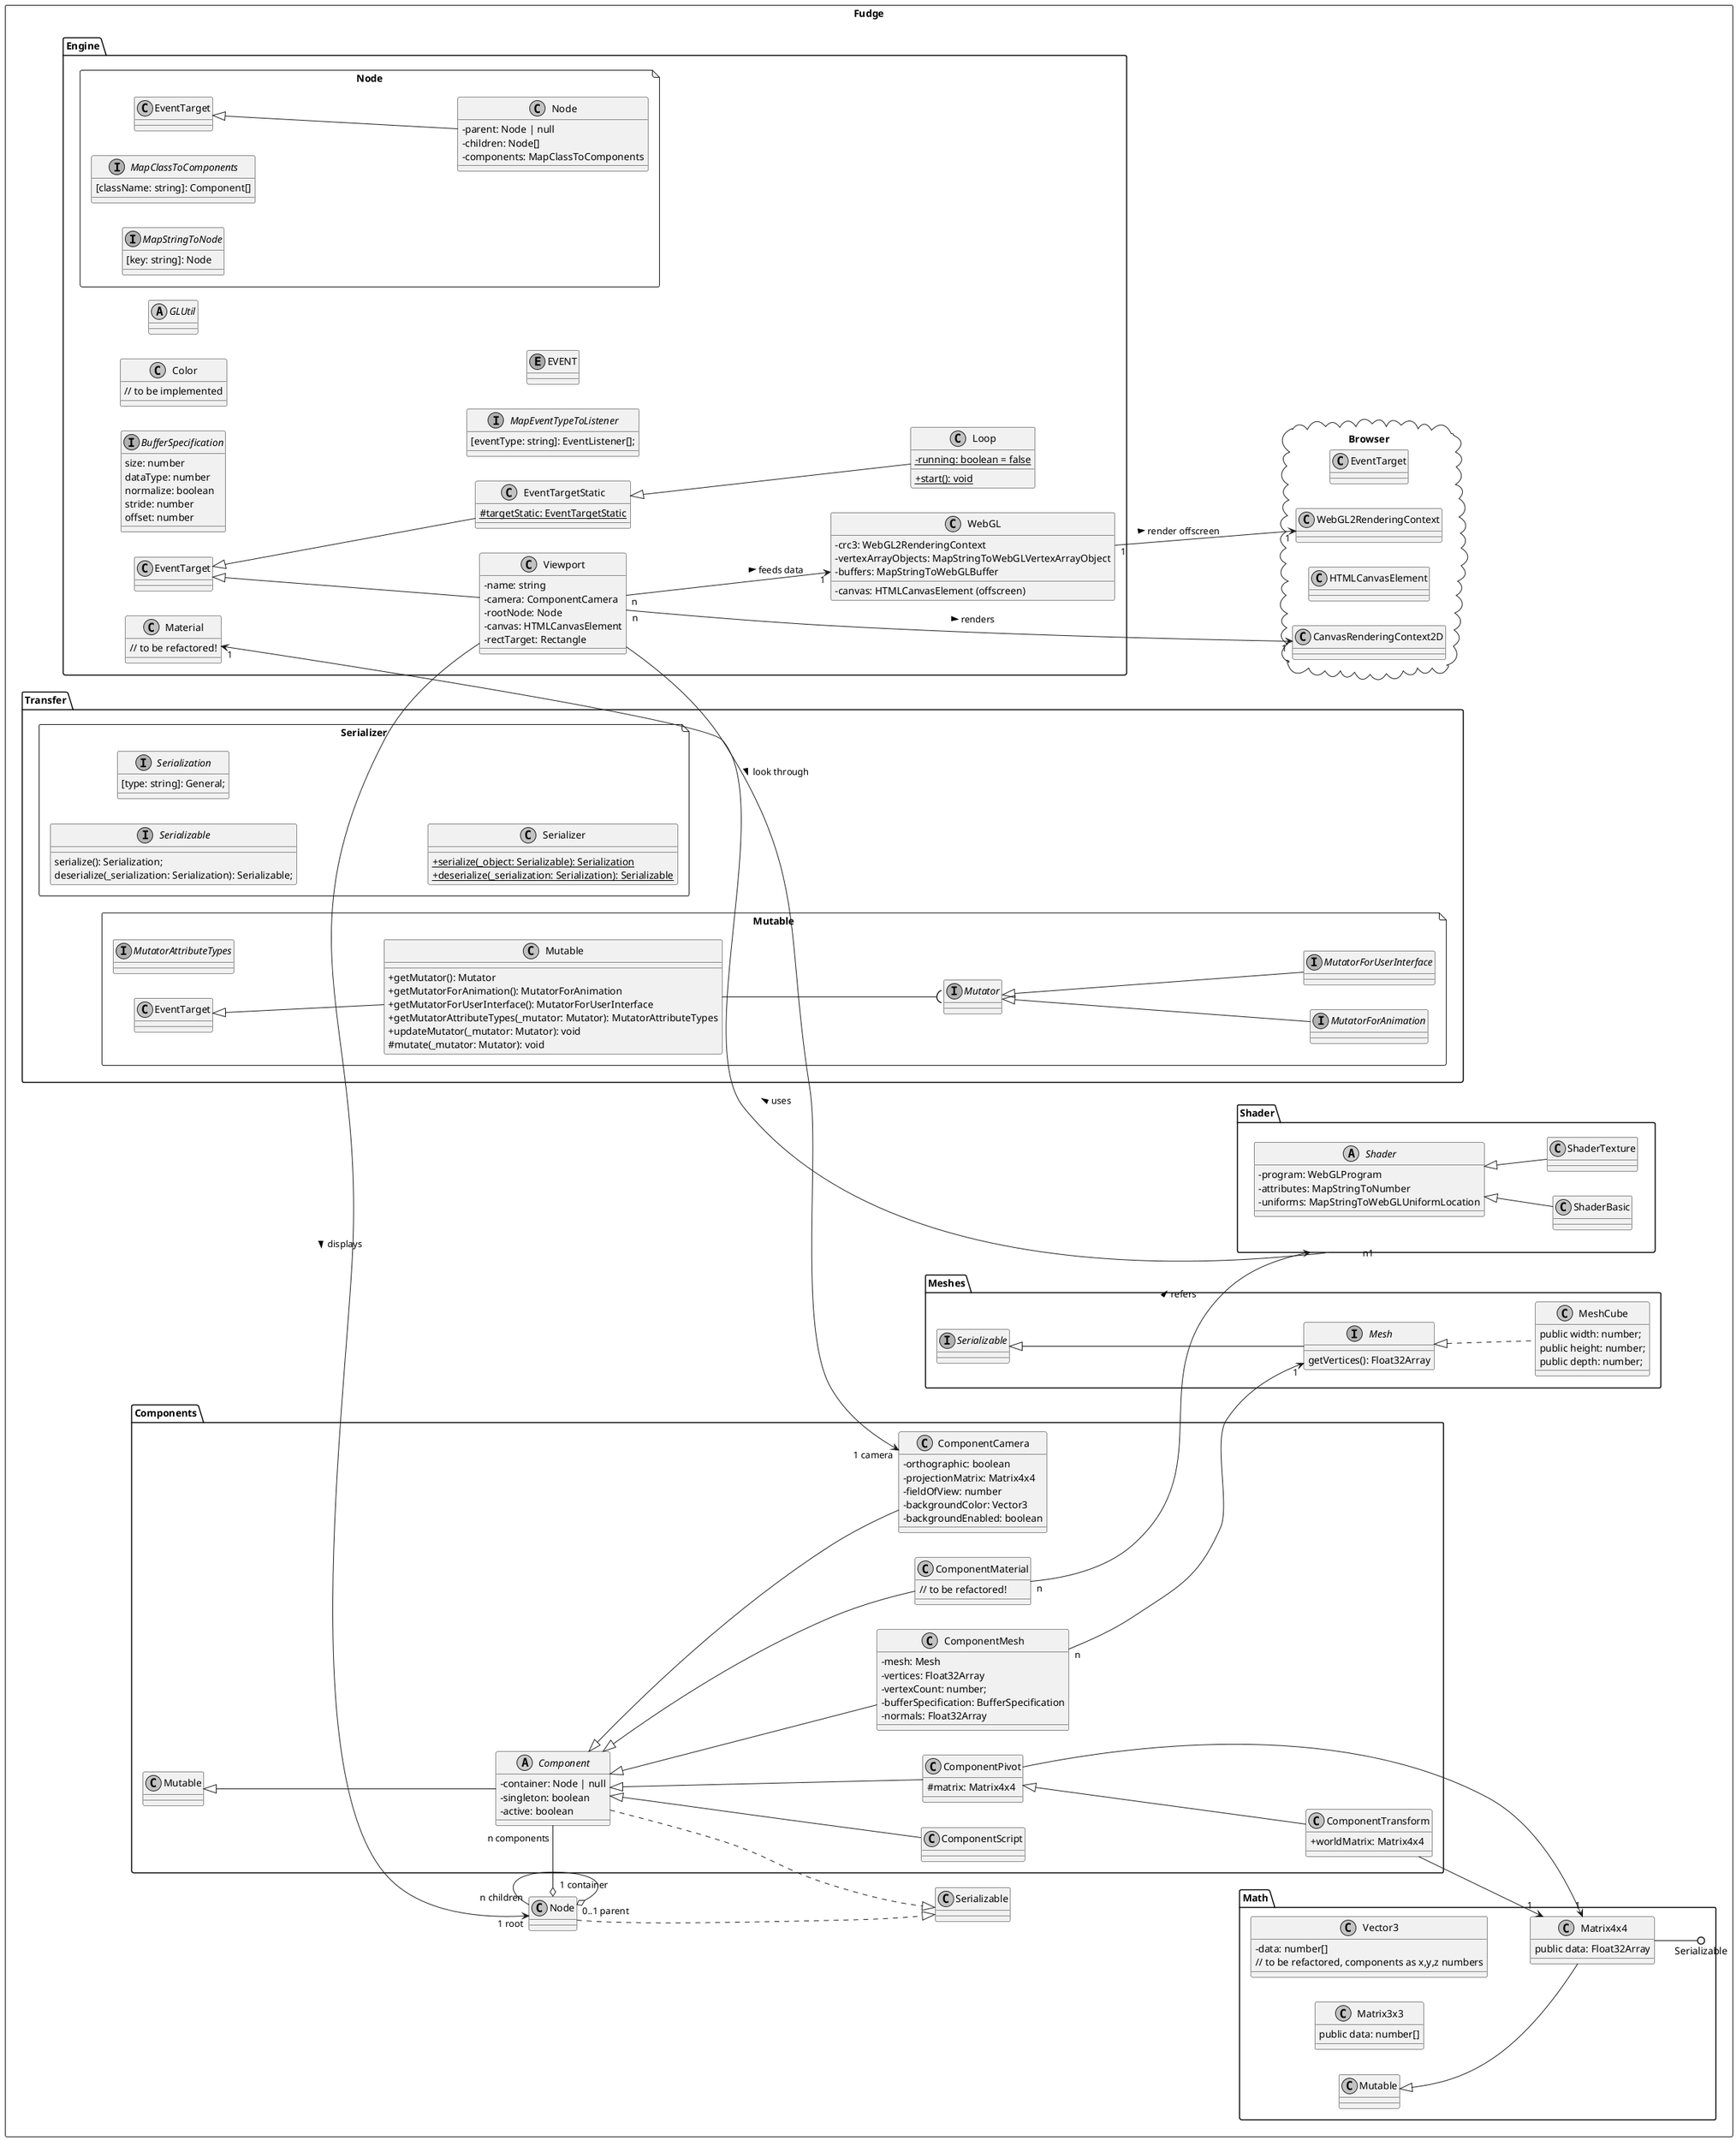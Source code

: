 @startuml FUDGE-Core
skinparam monochrome true
skinparam componentStyle uml2
skinparam classAttributeIconSize 0
skinparam shadowing false
skinparam handwritten false

'page 2x2
left to right direction

package Fudge <<Rectangle>>{
    ' gl2: WebGL2RenderingContext
    package "Browser" <<Cloud>> {
        class EventTarget
        class WebGL2RenderingContext
        class HTMLCanvasElement
        class CanvasRenderingContext2D
    }

    package "Engine" <<Folder>> {
        file "Node" {
            class Node extends EventTarget {
                - parent: Node | null
                - children: Node[]
                - components: MapClassToComponents
            }
            interface MapClassToComponents{
                [className: string]: Component[]
            }
            interface MapStringToNode {
                [key: string]: Node
            }
        }

        interface BufferSpecification {
            size: number
            dataType: number
            normalize: boolean
            stride: number
            offset: number
        }

        class Color {
            // to be implemented
        }
        abstract class GLUtil {
        }
        class Material {
            // to be refactored!
        }
        class Viewport extends EventTarget {
            - name: string
            - camera: ComponentCamera
            - rootNode: Node
            - canvas: HTMLCanvasElement
            - rectTarget: Rectangle
        }

        interface MapEventTypeToListener {
            [eventType: string]: EventListener[];
        }

        enum EVENT

        class EventTargetStatic extends EventTarget {
            #{static} targetStatic: EventTargetStatic
        }

        class Loop extends EventTargetStatic {
            - {static} running: boolean = false
            + {static} start(): void
        }

        class WebGL {
            - canvas: HTMLCanvasElement (offscreen)
            - crc3: WebGL2RenderingContext
            - vertexArrayObjects: MapStringToWebGLVertexArrayObject
            - buffers: MapStringToWebGLBuffer
        }

    }

    package "Transfer" <<Folder>> {
        file "Serializer" {
            interface Serializable {
                serialize(): Serialization;
                deserialize(_serialization: Serialization): Serializable;
            }
            interface Serialization {
                [type: string]: General;
            }
            class Serializer {
                {static} + serialize(_object: Serializable): Serialization
                {static} + deserialize(_serialization: Serialization): Serializable
            }
        }
        file "Mutable" {
            interface MutatorAttributeTypes
            interface Mutator

            interface MutatorForAnimation extends Mutator
            interface MutatorForUserInterface extends Mutator
            class Mutable extends EventTarget {
                + getMutator(): Mutator
                + getMutatorForAnimation(): MutatorForAnimation
                + getMutatorForUserInterface(): MutatorForUserInterface
                + getMutatorAttributeTypes(_mutator: Mutator): MutatorAttributeTypes
                + updateMutator(_mutator: Mutator): void
                # mutate(_mutator: Mutator): void
            }
            Mutable --( Mutator
        }
    }

    package "Components" <<Folder>> {
        abstract class Component extends Mutable {
            - container: Node | null
            - singleton: boolean
            - active: boolean
        }

        class ComponentCamera extends Component {
            - orthographic: boolean
            - projectionMatrix: Matrix4x4
            - fieldOfView: number
            - backgroundColor: Vector3
            - backgroundEnabled: boolean
        }
        class ComponentMaterial extends Component {
            // to be refactored!
        }
        class ComponentMesh extends Component {
            - mesh: Mesh
            - vertices: Float32Array
            - vertexCount: number;
            - bufferSpecification: BufferSpecification
            - normals: Float32Array
        }
        class ComponentPivot extends Component {
            # matrix: Matrix4x4
        }
        class ComponentTransform extends ComponentPivot {
            + worldMatrix: Matrix4x4
        }
        class ComponentScript extends Component {
        }
    }

    package "Meshes" <<Folder>> {
        interface Mesh extends Serializable {
            getVertices(): Float32Array
        }
        class MeshCube implements Mesh {
            public width: number;
            public height: number;
            public depth: number;
        }
    }

    package "Math" <<Folder>> {
        class Vector3 {
            - data: number[]
            // to be refactored, components as x,y,z numbers
        }
        class Matrix3x3 {
            public data: number[]
        }
        class Matrix4x4 extends Mutable {
            public data: Float32Array
        }
        Matrix4x4 --() Serializable
    }

    package "Shader" << Folder>> {
        abstract class Shader {
            - program: WebGLProgram
            - attributes: MapStringToNumber
            - uniforms: MapStringToWebGLUniformLocation
        }
        class ShaderBasic extends Shader {
        }
        class ShaderTexture extends Shader {
        }
    }

    ' Associations
    Node  ..|> Serializable
    Node "0..1 parent" o-left- "n children" Node
    Node "1 container" o-- "n components" Component
    Component ..|> Serializable
    ComponentMesh "n" --> "1" Mesh
    ComponentPivot -->"1" Matrix4x4
    ComponentTransform -->"1" Matrix4x4
    Viewport -->"1 root" Node : displays >
    Viewport -->"1 camera" ComponentCamera : look through >
    Shader "n"-->"1" Material : uses >
    ComponentMaterial "n" --> "1" Shader : refers >
    Viewport "n" --> "1" CanvasRenderingContext2D : renders >
    Viewport "n" --> "1" WebGL : feeds data >
    WebGL "1" --> "1" WebGL2RenderingContext : render offscreen >
    'HTMLCanvasElement -- CanvasRenderingContext2D
    
    'improve layout
    Node -[hidden]- Serializable
    Component -[hidden]- Serializable
    'Serializer --[hidden]-- Mutable
    'Mutable --[hidden]-- Component
    'Viewport -[hidden]- ComponentCamera
    'Engine -[hidden]- Components
    'Meshes --[hidden]up-- Shader
}
@enduml
